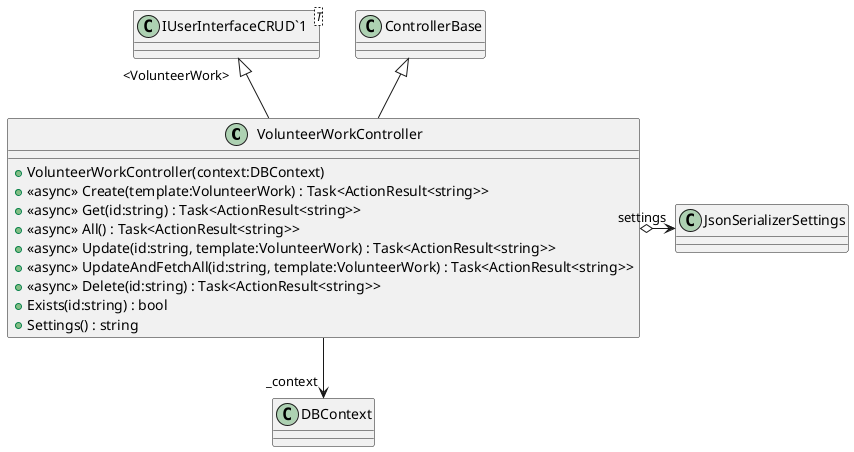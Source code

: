 @startuml
class VolunteerWorkController {
    + VolunteerWorkController(context:DBContext)
    + <<async>> Create(template:VolunteerWork) : Task<ActionResult<string>>
    + <<async>> Get(id:string) : Task<ActionResult<string>>
    + <<async>> All() : Task<ActionResult<string>>
    + <<async>> Update(id:string, template:VolunteerWork) : Task<ActionResult<string>>
    + <<async>> UpdateAndFetchAll(id:string, template:VolunteerWork) : Task<ActionResult<string>>
    + <<async>> Delete(id:string) : Task<ActionResult<string>>
    + Exists(id:string) : bool
    + Settings() : string
}
class "IUserInterfaceCRUD`1"<T> {
}
ControllerBase <|-- VolunteerWorkController
"IUserInterfaceCRUD`1" "<VolunteerWork>" <|-- VolunteerWorkController
VolunteerWorkController --> "_context" DBContext
VolunteerWorkController o-> "settings" JsonSerializerSettings
@enduml
